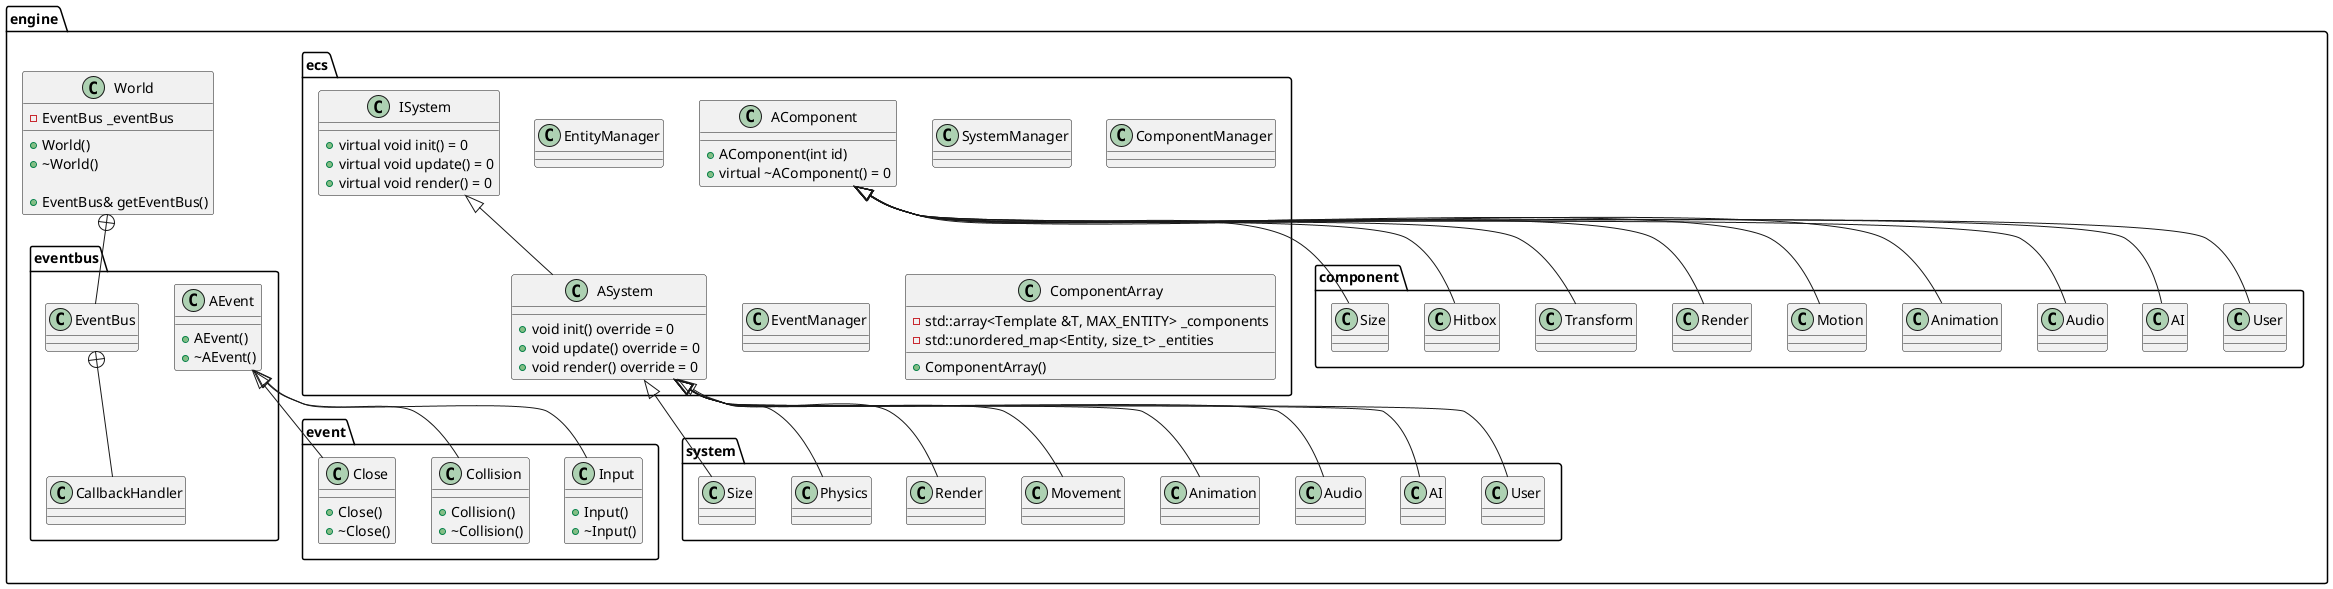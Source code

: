 @startuml

namespace engine {
    class World {
        + World()
        + ~World()

        + EventBus& getEventBus()

        - EventBus _eventBus
    }

    namespace eventbus {
        class EventBus {
        }
        engine.World +-- EventBus

        class CallbackHandler {
        }
        EventBus +-- CallbackHandler

        class AEvent {
            + AEvent()
            + ~AEvent()
        }
    }

    namespace event {
        class Input {
            + Input()
            + ~Input()
        }
        engine.eventbus.AEvent <|-- Input
    
        class Collision {
            + Collision()
            + ~Collision()
        }
        engine.eventbus.AEvent <|-- Collision
    
        class Close {
            + Close()
            + ~Close()
        }
        engine.eventbus.AEvent <|-- Close
    }

    namespace ecs {
        class EntityManager {
        }

        class SystemManager {
        }

        class ComponentManager {
        }

        class EventManager {
        }

        class ComponentArray {
            + ComponentArray()

            - std::array<Template &T, MAX_ENTITY> _components
            - std::unordered_map<Entity, size_t> _entities
        }

        class AComponent {
            + AComponent(int id)
            + virtual ~AComponent() = 0
        }

        class ISystem {
            + virtual void init() = 0
            + virtual void update() = 0
            + virtual void render() = 0
        }

        class ASystem {
            + void init() override = 0
            + void update() override = 0
            + void render() override = 0
        }
        ISystem <|-- ASystem
    }

    namespace system {
        class User {
        }
        engine.ecs.ASystem <|-- User

        class AI {
        }
        engine.ecs.ASystem <|-- AI

        class Audio {
        }
        engine.ecs.ASystem <|-- Audio

        class Animation {
        }
        engine.ecs.ASystem <|-- Animation

        class Movement {
        }
        engine.ecs.ASystem <|-- Movement

        class Render {
        }
        engine.ecs.ASystem <|-- Render

        class Physics {
        }
        engine.ecs.ASystem <|-- Physics

        class Size {
        }
        engine.ecs.ASystem <|-- Size
    }

    namespace component {
        class User {
        }
        engine.ecs.AComponent <|-- User

        class AI {
        }
        engine.ecs.AComponent <|-- AI

        class Audio {
        }
        engine.ecs.AComponent <|-- Audio

        class Animation {
        }
        engine.ecs.AComponent <|-- Animation

        class Motion {
        }
        engine.ecs.AComponent <|-- Motion

        class Render {
        }
        engine.ecs.AComponent <|-- Render

        class Transform {
        }
        engine.ecs.AComponent <|-- Transform

        class Hitbox {
        }
        engine.ecs.AComponent <|-- Hitbox

        class Size {
        }
        engine.ecs.AComponent <|-- Size
    }
}



@enduml
